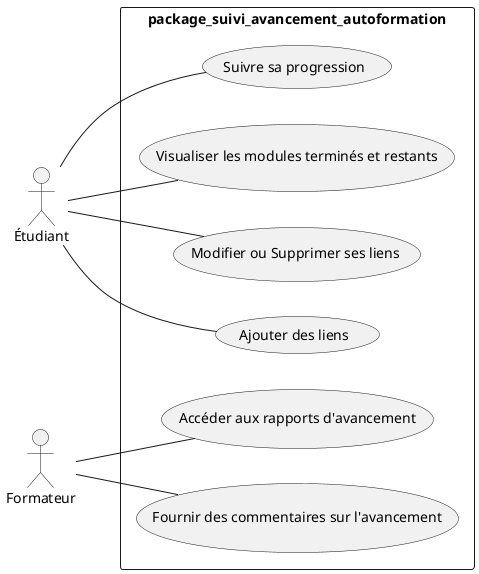@startuml
left to right direction
actor Étudiant
actor Formateur

rectangle "package_suivi_avancement_autoformation" {
    usecase "Suivre sa progression" as UC1
    usecase "Visualiser les modules terminés et restants" as UC3
    usecase "Modifier ou Supprimer ses liens" as UC8
    usecase "Ajouter des liens" as UC9
    usecase "Accéder aux rapports d'avancement" as UC4
    usecase "Fournir des commentaires sur l'avancement" as UC5
}

Étudiant -- UC1
Étudiant -- UC3
Étudiant -- UC8
Étudiant -- UC9

Formateur -- UC4
Formateur -- UC5

@enduml